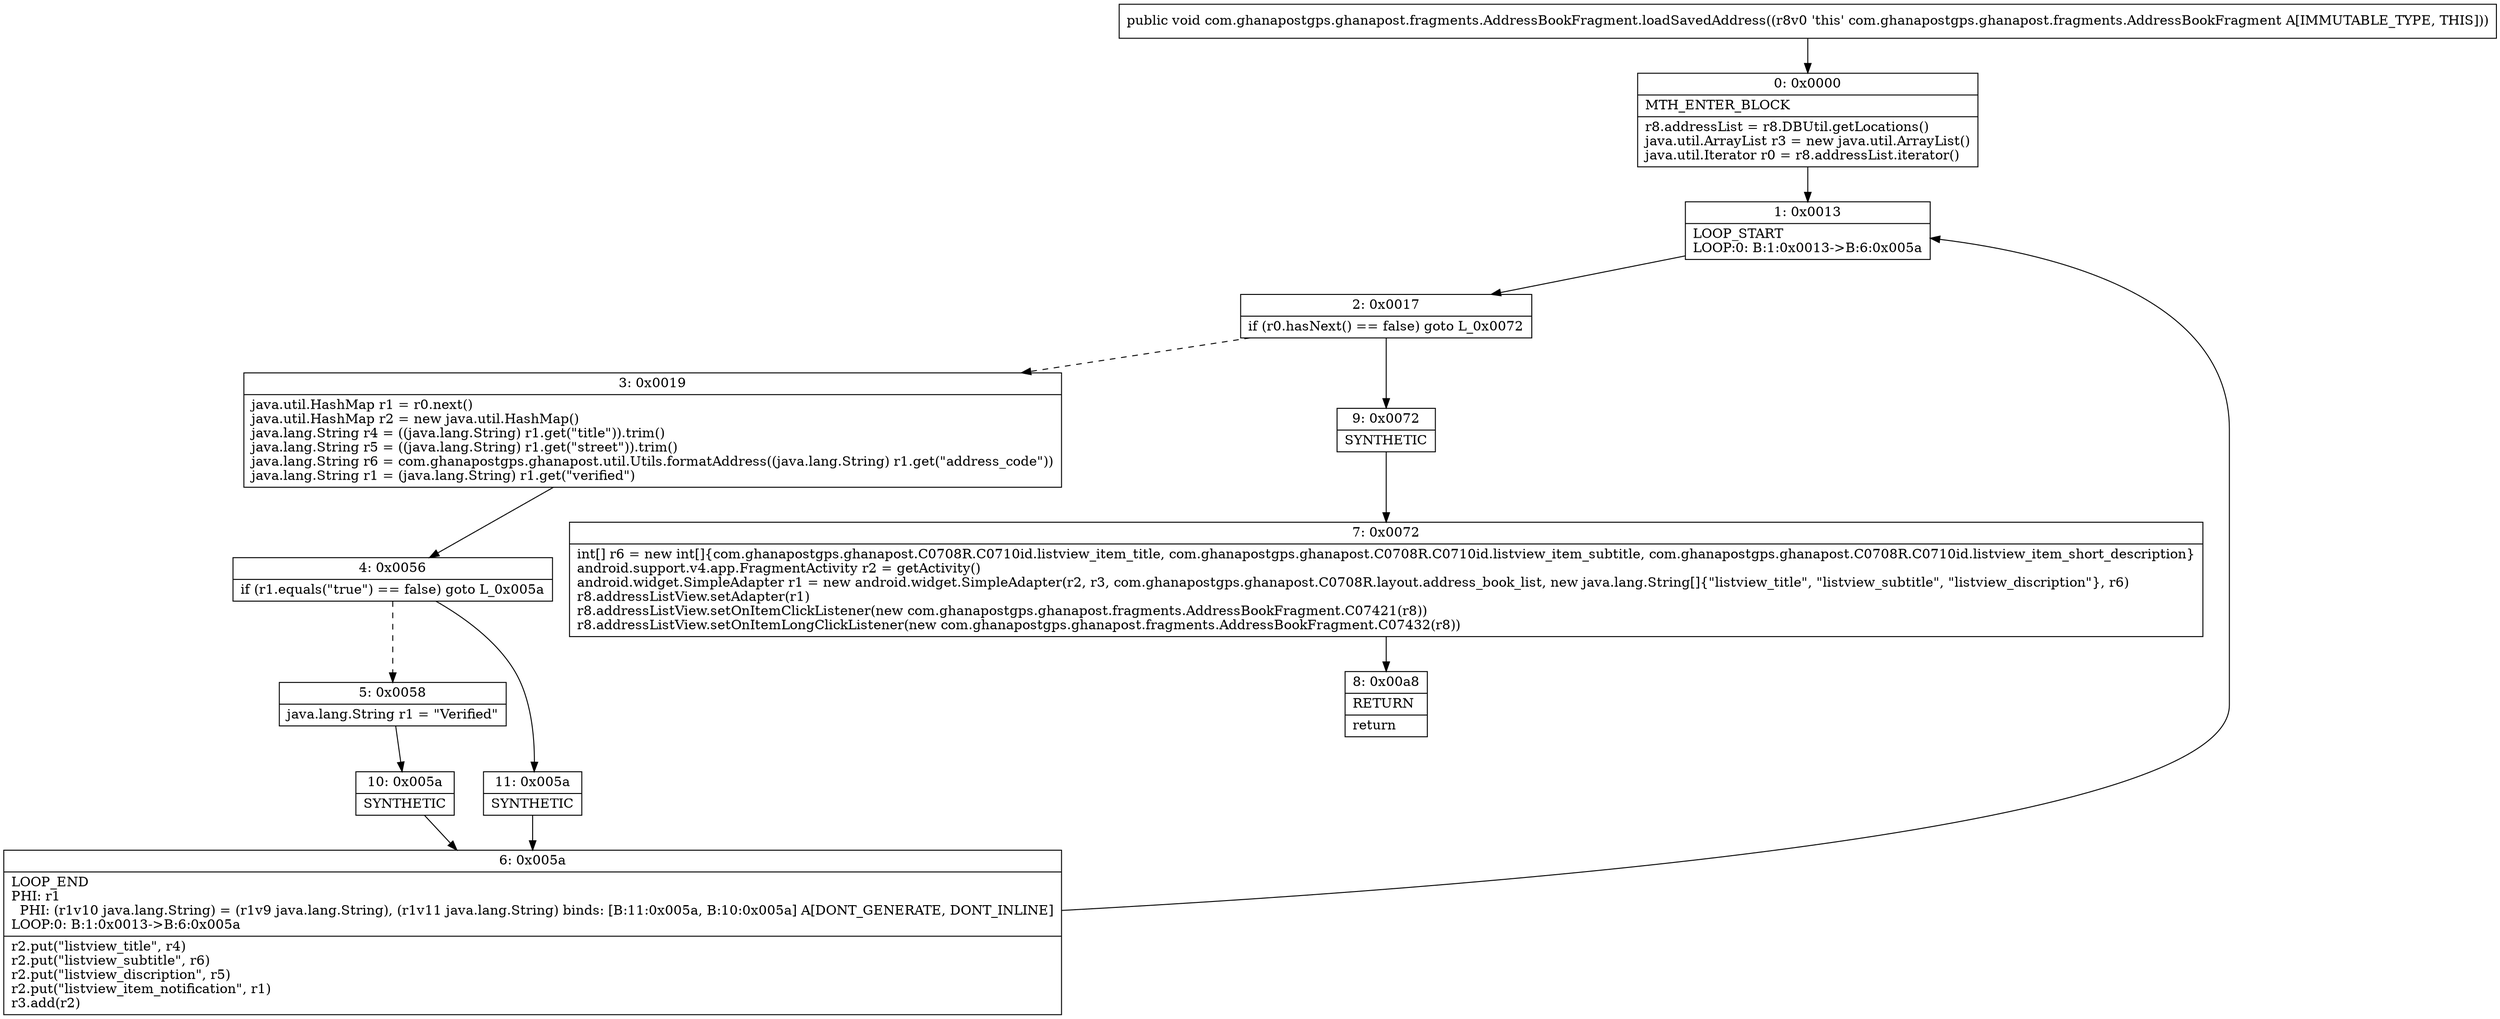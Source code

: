 digraph "CFG forcom.ghanapostgps.ghanapost.fragments.AddressBookFragment.loadSavedAddress()V" {
Node_0 [shape=record,label="{0\:\ 0x0000|MTH_ENTER_BLOCK\l|r8.addressList = r8.DBUtil.getLocations()\ljava.util.ArrayList r3 = new java.util.ArrayList()\ljava.util.Iterator r0 = r8.addressList.iterator()\l}"];
Node_1 [shape=record,label="{1\:\ 0x0013|LOOP_START\lLOOP:0: B:1:0x0013\-\>B:6:0x005a\l}"];
Node_2 [shape=record,label="{2\:\ 0x0017|if (r0.hasNext() == false) goto L_0x0072\l}"];
Node_3 [shape=record,label="{3\:\ 0x0019|java.util.HashMap r1 = r0.next()\ljava.util.HashMap r2 = new java.util.HashMap()\ljava.lang.String r4 = ((java.lang.String) r1.get(\"title\")).trim()\ljava.lang.String r5 = ((java.lang.String) r1.get(\"street\")).trim()\ljava.lang.String r6 = com.ghanapostgps.ghanapost.util.Utils.formatAddress((java.lang.String) r1.get(\"address_code\"))\ljava.lang.String r1 = (java.lang.String) r1.get(\"verified\")\l}"];
Node_4 [shape=record,label="{4\:\ 0x0056|if (r1.equals(\"true\") == false) goto L_0x005a\l}"];
Node_5 [shape=record,label="{5\:\ 0x0058|java.lang.String r1 = \"Verified\"\l}"];
Node_6 [shape=record,label="{6\:\ 0x005a|LOOP_END\lPHI: r1 \l  PHI: (r1v10 java.lang.String) = (r1v9 java.lang.String), (r1v11 java.lang.String) binds: [B:11:0x005a, B:10:0x005a] A[DONT_GENERATE, DONT_INLINE]\lLOOP:0: B:1:0x0013\-\>B:6:0x005a\l|r2.put(\"listview_title\", r4)\lr2.put(\"listview_subtitle\", r6)\lr2.put(\"listview_discription\", r5)\lr2.put(\"listview_item_notification\", r1)\lr3.add(r2)\l}"];
Node_7 [shape=record,label="{7\:\ 0x0072|int[] r6 = new int[]\{com.ghanapostgps.ghanapost.C0708R.C0710id.listview_item_title, com.ghanapostgps.ghanapost.C0708R.C0710id.listview_item_subtitle, com.ghanapostgps.ghanapost.C0708R.C0710id.listview_item_short_description\}\landroid.support.v4.app.FragmentActivity r2 = getActivity()\landroid.widget.SimpleAdapter r1 = new android.widget.SimpleAdapter(r2, r3, com.ghanapostgps.ghanapost.C0708R.layout.address_book_list, new java.lang.String[]\{\"listview_title\", \"listview_subtitle\", \"listview_discription\"\}, r6)\lr8.addressListView.setAdapter(r1)\lr8.addressListView.setOnItemClickListener(new com.ghanapostgps.ghanapost.fragments.AddressBookFragment.C07421(r8))\lr8.addressListView.setOnItemLongClickListener(new com.ghanapostgps.ghanapost.fragments.AddressBookFragment.C07432(r8))\l}"];
Node_8 [shape=record,label="{8\:\ 0x00a8|RETURN\l|return\l}"];
Node_9 [shape=record,label="{9\:\ 0x0072|SYNTHETIC\l}"];
Node_10 [shape=record,label="{10\:\ 0x005a|SYNTHETIC\l}"];
Node_11 [shape=record,label="{11\:\ 0x005a|SYNTHETIC\l}"];
MethodNode[shape=record,label="{public void com.ghanapostgps.ghanapost.fragments.AddressBookFragment.loadSavedAddress((r8v0 'this' com.ghanapostgps.ghanapost.fragments.AddressBookFragment A[IMMUTABLE_TYPE, THIS])) }"];
MethodNode -> Node_0;
Node_0 -> Node_1;
Node_1 -> Node_2;
Node_2 -> Node_3[style=dashed];
Node_2 -> Node_9;
Node_3 -> Node_4;
Node_4 -> Node_5[style=dashed];
Node_4 -> Node_11;
Node_5 -> Node_10;
Node_6 -> Node_1;
Node_7 -> Node_8;
Node_9 -> Node_7;
Node_10 -> Node_6;
Node_11 -> Node_6;
}

